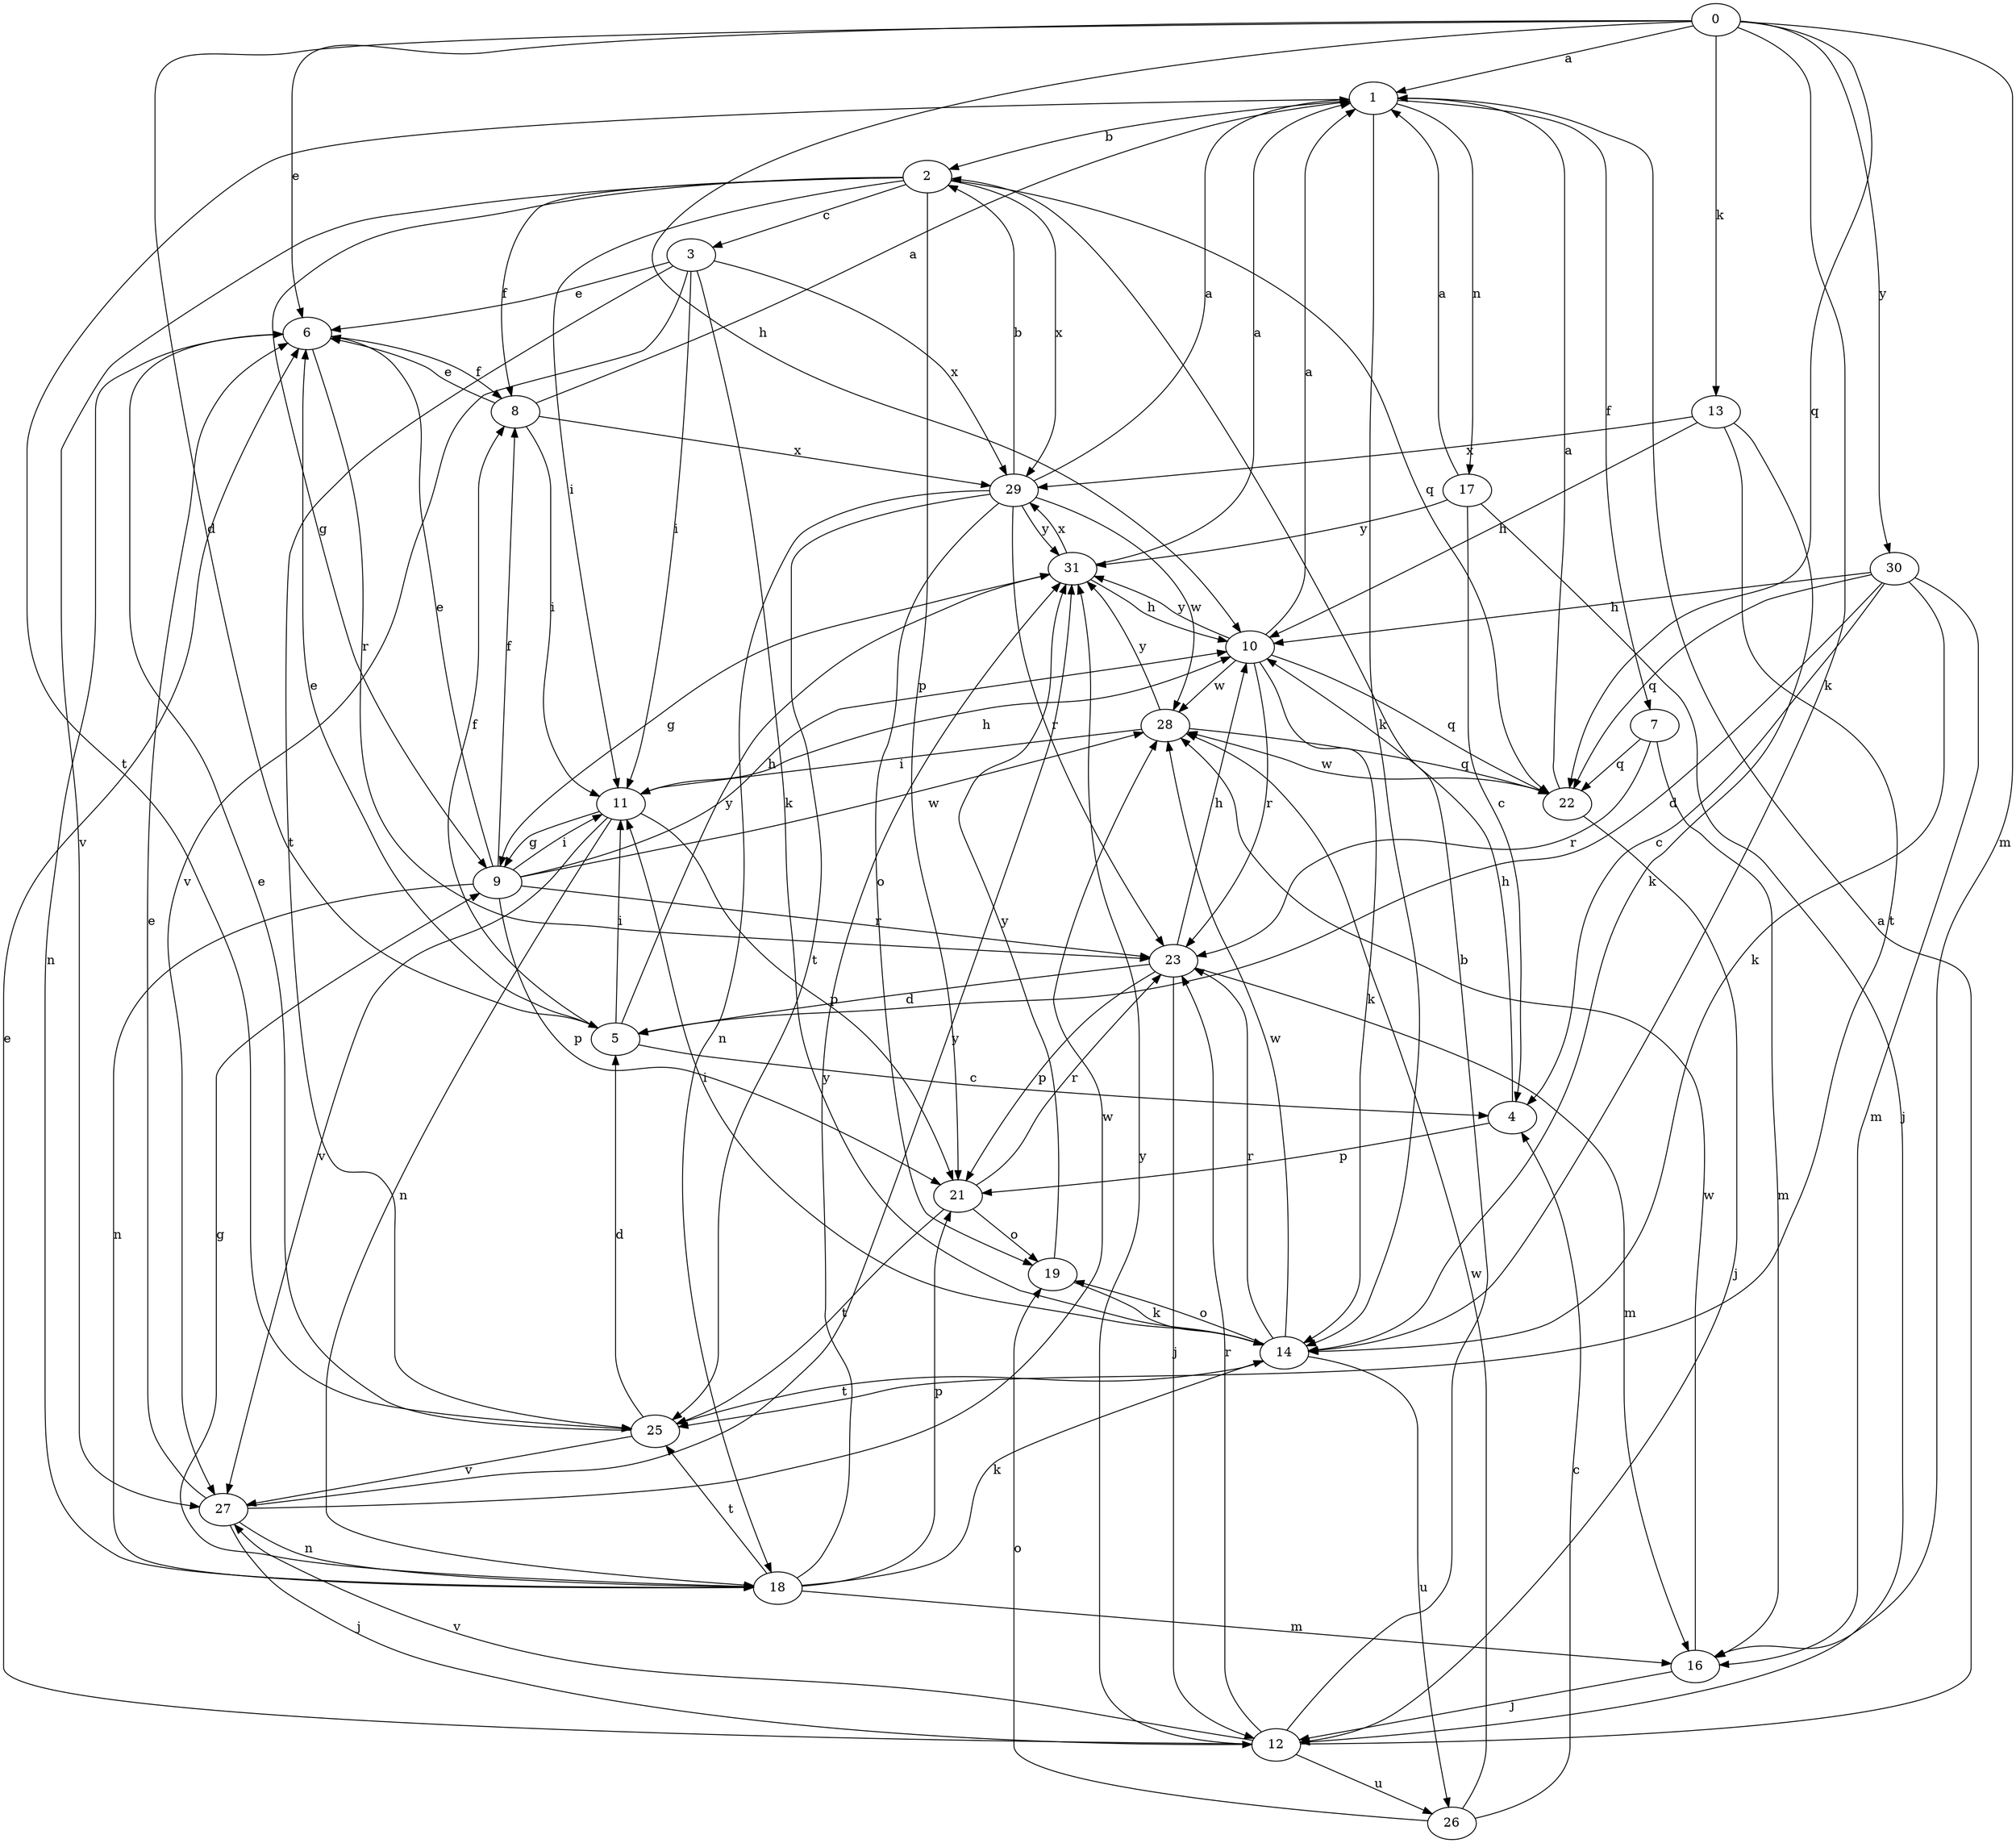 strict digraph  {
0;
1;
2;
3;
4;
5;
6;
7;
8;
9;
10;
11;
12;
13;
14;
16;
17;
18;
19;
21;
22;
23;
25;
26;
27;
28;
29;
30;
31;
0 -> 1  [label=a];
0 -> 5  [label=d];
0 -> 6  [label=e];
0 -> 10  [label=h];
0 -> 13  [label=k];
0 -> 14  [label=k];
0 -> 16  [label=m];
0 -> 22  [label=q];
0 -> 30  [label=y];
1 -> 2  [label=b];
1 -> 7  [label=f];
1 -> 14  [label=k];
1 -> 17  [label=n];
1 -> 25  [label=t];
2 -> 3  [label=c];
2 -> 8  [label=f];
2 -> 9  [label=g];
2 -> 11  [label=i];
2 -> 21  [label=p];
2 -> 22  [label=q];
2 -> 27  [label=v];
2 -> 29  [label=x];
3 -> 6  [label=e];
3 -> 11  [label=i];
3 -> 14  [label=k];
3 -> 25  [label=t];
3 -> 27  [label=v];
3 -> 29  [label=x];
4 -> 10  [label=h];
4 -> 21  [label=p];
5 -> 4  [label=c];
5 -> 6  [label=e];
5 -> 8  [label=f];
5 -> 11  [label=i];
5 -> 31  [label=y];
6 -> 8  [label=f];
6 -> 18  [label=n];
6 -> 23  [label=r];
7 -> 16  [label=m];
7 -> 22  [label=q];
7 -> 23  [label=r];
8 -> 1  [label=a];
8 -> 6  [label=e];
8 -> 11  [label=i];
8 -> 29  [label=x];
9 -> 6  [label=e];
9 -> 8  [label=f];
9 -> 10  [label=h];
9 -> 11  [label=i];
9 -> 18  [label=n];
9 -> 21  [label=p];
9 -> 23  [label=r];
9 -> 28  [label=w];
10 -> 1  [label=a];
10 -> 14  [label=k];
10 -> 22  [label=q];
10 -> 23  [label=r];
10 -> 28  [label=w];
10 -> 31  [label=y];
11 -> 9  [label=g];
11 -> 10  [label=h];
11 -> 18  [label=n];
11 -> 21  [label=p];
11 -> 27  [label=v];
12 -> 1  [label=a];
12 -> 2  [label=b];
12 -> 6  [label=e];
12 -> 23  [label=r];
12 -> 26  [label=u];
12 -> 27  [label=v];
12 -> 31  [label=y];
13 -> 10  [label=h];
13 -> 14  [label=k];
13 -> 25  [label=t];
13 -> 29  [label=x];
14 -> 11  [label=i];
14 -> 19  [label=o];
14 -> 23  [label=r];
14 -> 25  [label=t];
14 -> 26  [label=u];
14 -> 28  [label=w];
16 -> 12  [label=j];
16 -> 28  [label=w];
17 -> 1  [label=a];
17 -> 4  [label=c];
17 -> 12  [label=j];
17 -> 31  [label=y];
18 -> 9  [label=g];
18 -> 14  [label=k];
18 -> 16  [label=m];
18 -> 21  [label=p];
18 -> 25  [label=t];
18 -> 31  [label=y];
19 -> 14  [label=k];
19 -> 31  [label=y];
21 -> 19  [label=o];
21 -> 23  [label=r];
21 -> 25  [label=t];
22 -> 1  [label=a];
22 -> 12  [label=j];
22 -> 28  [label=w];
23 -> 5  [label=d];
23 -> 10  [label=h];
23 -> 12  [label=j];
23 -> 16  [label=m];
23 -> 21  [label=p];
25 -> 5  [label=d];
25 -> 6  [label=e];
25 -> 27  [label=v];
26 -> 4  [label=c];
26 -> 19  [label=o];
26 -> 28  [label=w];
27 -> 6  [label=e];
27 -> 12  [label=j];
27 -> 18  [label=n];
27 -> 28  [label=w];
27 -> 31  [label=y];
28 -> 11  [label=i];
28 -> 22  [label=q];
28 -> 31  [label=y];
29 -> 1  [label=a];
29 -> 2  [label=b];
29 -> 18  [label=n];
29 -> 19  [label=o];
29 -> 23  [label=r];
29 -> 25  [label=t];
29 -> 28  [label=w];
29 -> 31  [label=y];
30 -> 4  [label=c];
30 -> 5  [label=d];
30 -> 10  [label=h];
30 -> 14  [label=k];
30 -> 16  [label=m];
30 -> 22  [label=q];
31 -> 1  [label=a];
31 -> 9  [label=g];
31 -> 10  [label=h];
31 -> 29  [label=x];
}
